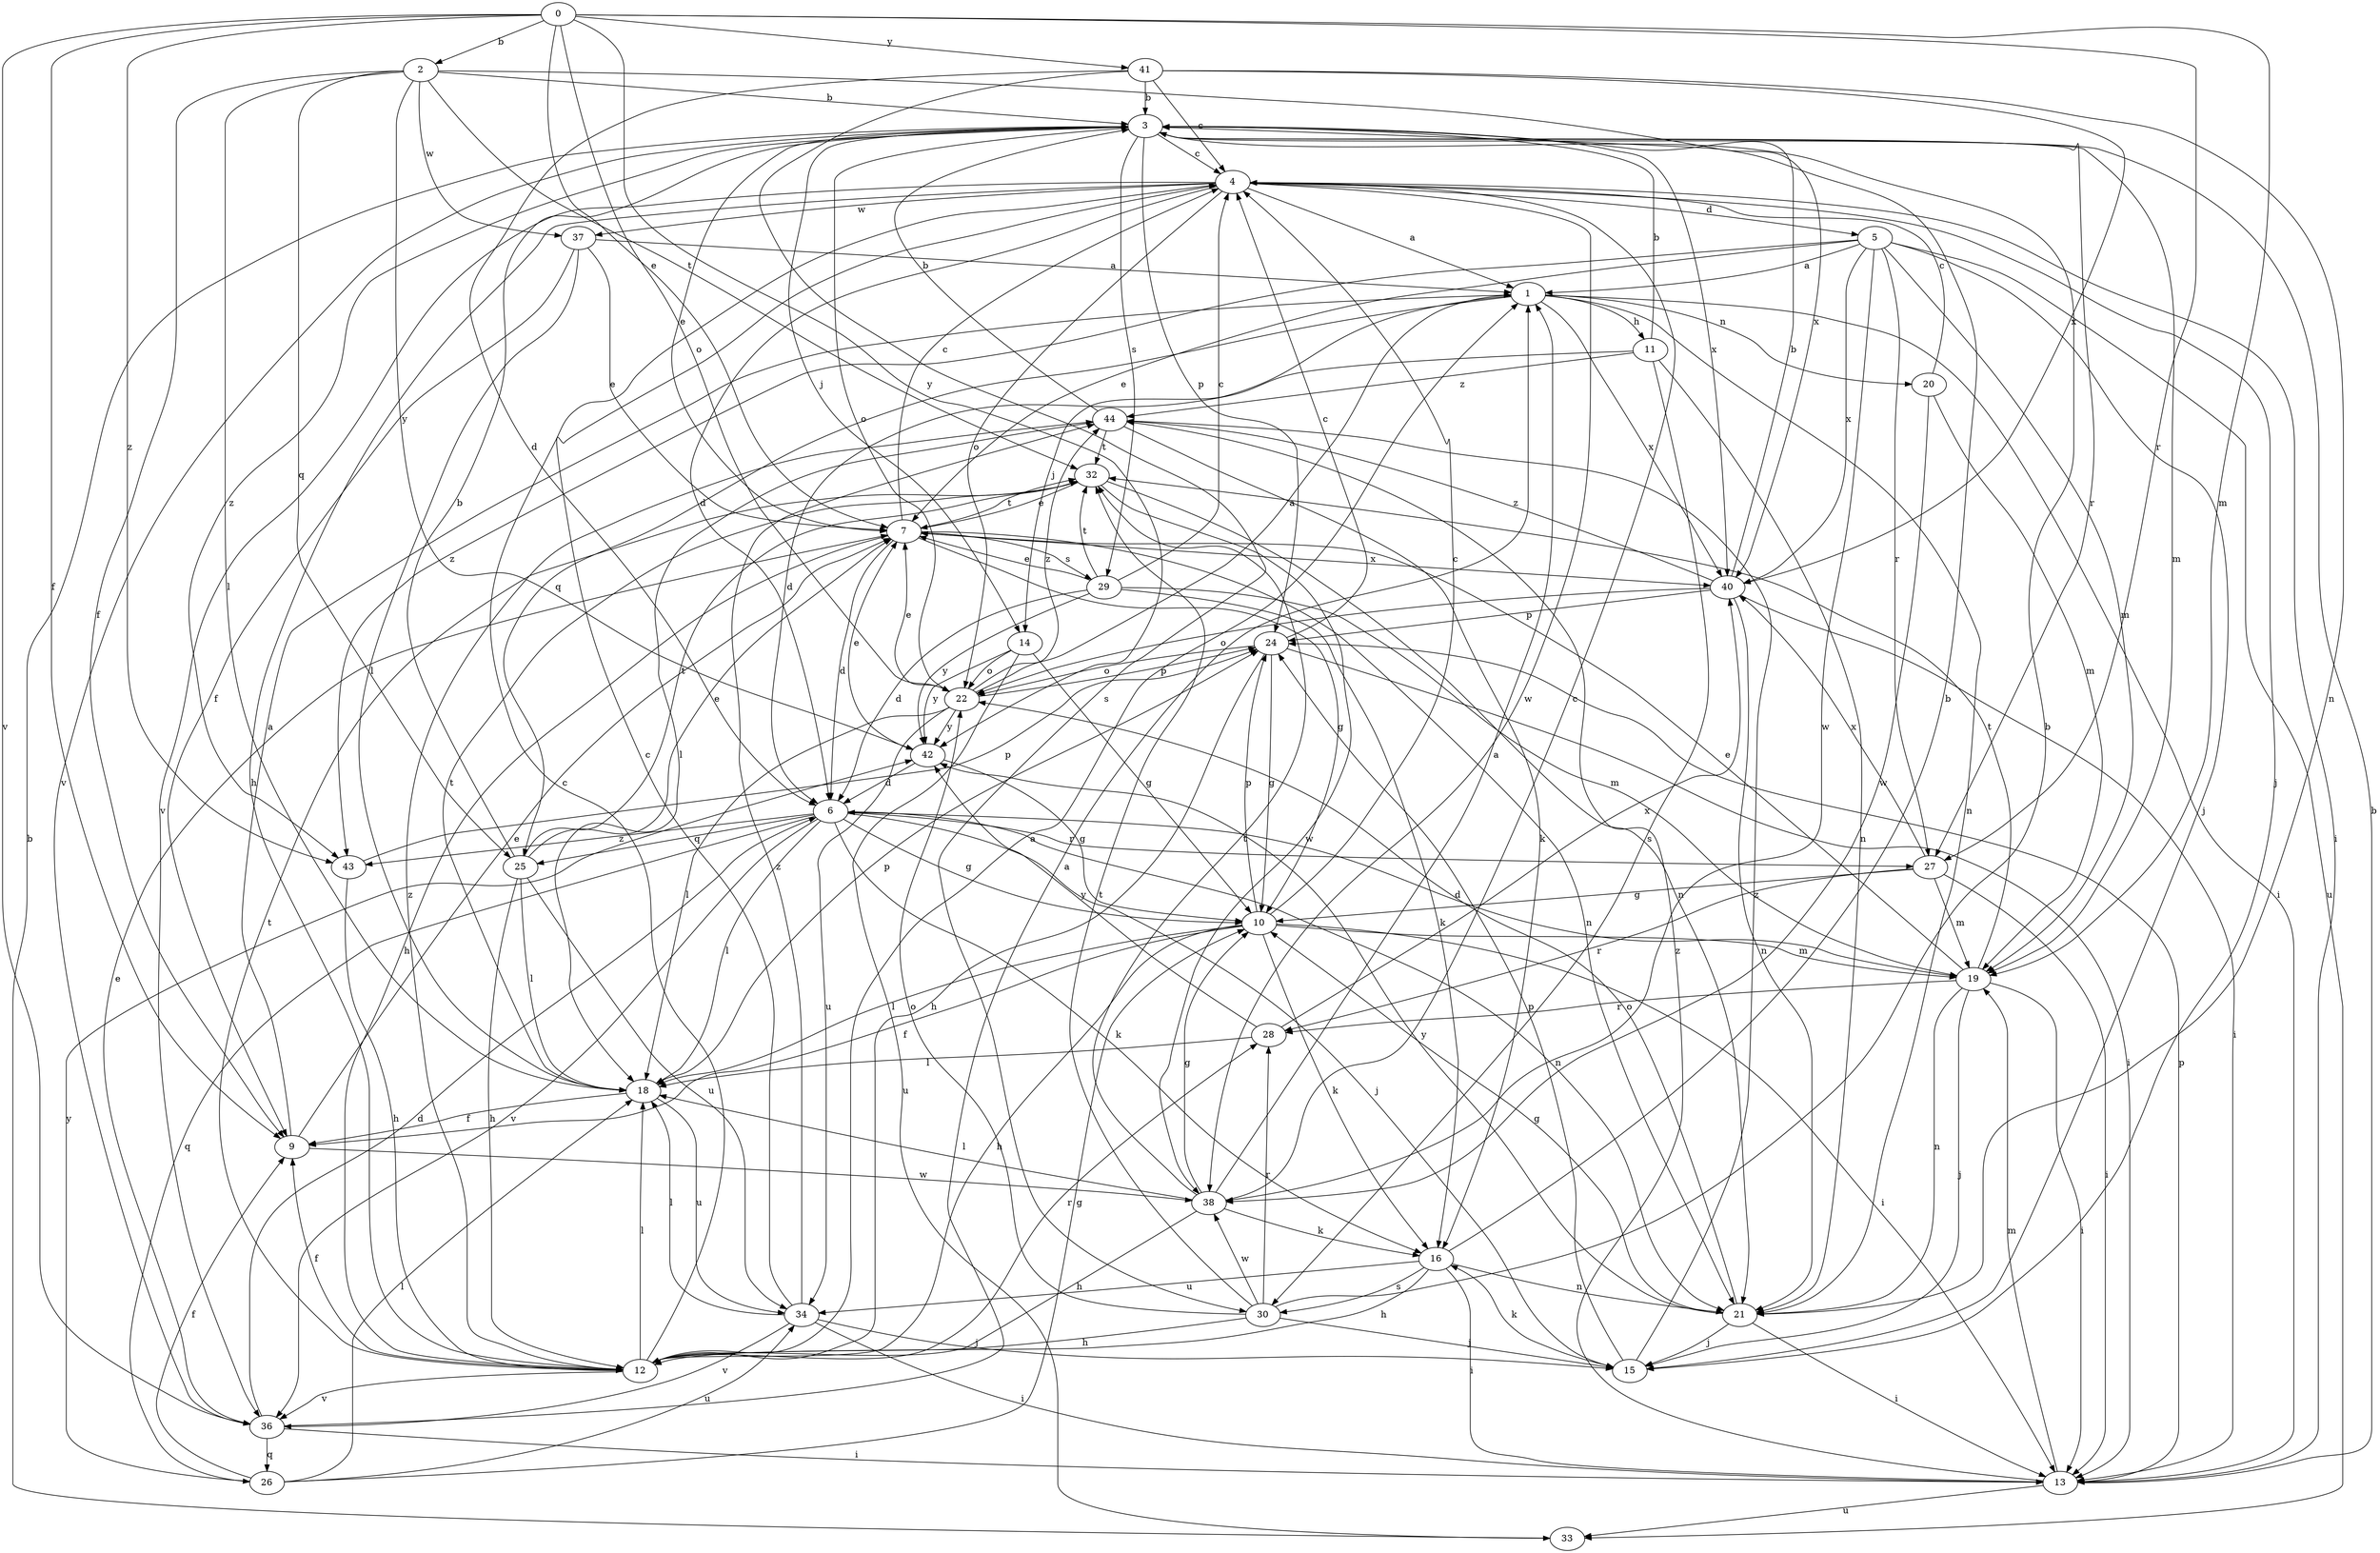strict digraph  {
0;
1;
2;
3;
4;
5;
6;
7;
9;
10;
11;
12;
13;
14;
15;
16;
18;
19;
20;
21;
22;
24;
25;
26;
27;
28;
29;
30;
32;
33;
34;
36;
37;
38;
40;
41;
42;
43;
44;
0 -> 2  [label=b];
0 -> 7  [label=e];
0 -> 9  [label=f];
0 -> 19  [label=m];
0 -> 22  [label=o];
0 -> 27  [label=r];
0 -> 36  [label=v];
0 -> 41  [label=y];
0 -> 42  [label=y];
0 -> 43  [label=z];
1 -> 11  [label=h];
1 -> 13  [label=i];
1 -> 14  [label=j];
1 -> 20  [label=n];
1 -> 21  [label=n];
1 -> 25  [label=q];
1 -> 40  [label=x];
2 -> 3  [label=b];
2 -> 9  [label=f];
2 -> 18  [label=l];
2 -> 25  [label=q];
2 -> 32  [label=t];
2 -> 37  [label=w];
2 -> 40  [label=x];
2 -> 42  [label=y];
3 -> 4  [label=c];
3 -> 7  [label=e];
3 -> 14  [label=j];
3 -> 19  [label=m];
3 -> 22  [label=o];
3 -> 24  [label=p];
3 -> 27  [label=r];
3 -> 29  [label=s];
3 -> 36  [label=v];
3 -> 40  [label=x];
3 -> 43  [label=z];
4 -> 1  [label=a];
4 -> 5  [label=d];
4 -> 6  [label=d];
4 -> 12  [label=h];
4 -> 13  [label=i];
4 -> 15  [label=j];
4 -> 22  [label=o];
4 -> 36  [label=v];
4 -> 37  [label=w];
4 -> 38  [label=w];
5 -> 1  [label=a];
5 -> 7  [label=e];
5 -> 15  [label=j];
5 -> 19  [label=m];
5 -> 27  [label=r];
5 -> 33  [label=u];
5 -> 38  [label=w];
5 -> 40  [label=x];
5 -> 43  [label=z];
6 -> 10  [label=g];
6 -> 15  [label=j];
6 -> 16  [label=k];
6 -> 18  [label=l];
6 -> 21  [label=n];
6 -> 25  [label=q];
6 -> 26  [label=q];
6 -> 27  [label=r];
6 -> 36  [label=v];
6 -> 43  [label=z];
7 -> 4  [label=c];
7 -> 6  [label=d];
7 -> 10  [label=g];
7 -> 12  [label=h];
7 -> 21  [label=n];
7 -> 29  [label=s];
7 -> 32  [label=t];
7 -> 40  [label=x];
9 -> 1  [label=a];
9 -> 7  [label=e];
9 -> 38  [label=w];
10 -> 4  [label=c];
10 -> 9  [label=f];
10 -> 12  [label=h];
10 -> 13  [label=i];
10 -> 16  [label=k];
10 -> 18  [label=l];
10 -> 19  [label=m];
10 -> 24  [label=p];
11 -> 3  [label=b];
11 -> 6  [label=d];
11 -> 21  [label=n];
11 -> 30  [label=s];
11 -> 44  [label=z];
12 -> 1  [label=a];
12 -> 4  [label=c];
12 -> 9  [label=f];
12 -> 18  [label=l];
12 -> 28  [label=r];
12 -> 32  [label=t];
12 -> 36  [label=v];
12 -> 44  [label=z];
13 -> 3  [label=b];
13 -> 19  [label=m];
13 -> 24  [label=p];
13 -> 33  [label=u];
13 -> 44  [label=z];
14 -> 10  [label=g];
14 -> 22  [label=o];
14 -> 33  [label=u];
14 -> 42  [label=y];
15 -> 16  [label=k];
15 -> 24  [label=p];
15 -> 44  [label=z];
16 -> 3  [label=b];
16 -> 12  [label=h];
16 -> 13  [label=i];
16 -> 21  [label=n];
16 -> 30  [label=s];
16 -> 34  [label=u];
18 -> 9  [label=f];
18 -> 24  [label=p];
18 -> 32  [label=t];
18 -> 34  [label=u];
19 -> 6  [label=d];
19 -> 7  [label=e];
19 -> 13  [label=i];
19 -> 15  [label=j];
19 -> 21  [label=n];
19 -> 28  [label=r];
19 -> 32  [label=t];
20 -> 4  [label=c];
20 -> 19  [label=m];
20 -> 38  [label=w];
21 -> 10  [label=g];
21 -> 13  [label=i];
21 -> 15  [label=j];
21 -> 22  [label=o];
21 -> 42  [label=y];
22 -> 1  [label=a];
22 -> 7  [label=e];
22 -> 18  [label=l];
22 -> 24  [label=p];
22 -> 34  [label=u];
22 -> 42  [label=y];
22 -> 44  [label=z];
24 -> 4  [label=c];
24 -> 10  [label=g];
24 -> 12  [label=h];
24 -> 13  [label=i];
24 -> 22  [label=o];
25 -> 3  [label=b];
25 -> 7  [label=e];
25 -> 12  [label=h];
25 -> 18  [label=l];
25 -> 32  [label=t];
25 -> 34  [label=u];
26 -> 9  [label=f];
26 -> 10  [label=g];
26 -> 18  [label=l];
26 -> 34  [label=u];
26 -> 42  [label=y];
27 -> 10  [label=g];
27 -> 13  [label=i];
27 -> 19  [label=m];
27 -> 28  [label=r];
27 -> 40  [label=x];
28 -> 18  [label=l];
28 -> 40  [label=x];
28 -> 42  [label=y];
29 -> 4  [label=c];
29 -> 6  [label=d];
29 -> 7  [label=e];
29 -> 16  [label=k];
29 -> 19  [label=m];
29 -> 32  [label=t];
29 -> 42  [label=y];
30 -> 3  [label=b];
30 -> 12  [label=h];
30 -> 15  [label=j];
30 -> 22  [label=o];
30 -> 28  [label=r];
30 -> 32  [label=t];
30 -> 38  [label=w];
32 -> 7  [label=e];
32 -> 21  [label=n];
32 -> 38  [label=w];
33 -> 3  [label=b];
34 -> 4  [label=c];
34 -> 13  [label=i];
34 -> 15  [label=j];
34 -> 18  [label=l];
34 -> 36  [label=v];
34 -> 44  [label=z];
36 -> 1  [label=a];
36 -> 6  [label=d];
36 -> 7  [label=e];
36 -> 13  [label=i];
36 -> 26  [label=q];
37 -> 1  [label=a];
37 -> 7  [label=e];
37 -> 9  [label=f];
37 -> 18  [label=l];
38 -> 1  [label=a];
38 -> 4  [label=c];
38 -> 10  [label=g];
38 -> 12  [label=h];
38 -> 16  [label=k];
38 -> 18  [label=l];
38 -> 32  [label=t];
40 -> 3  [label=b];
40 -> 13  [label=i];
40 -> 21  [label=n];
40 -> 22  [label=o];
40 -> 24  [label=p];
40 -> 44  [label=z];
41 -> 3  [label=b];
41 -> 4  [label=c];
41 -> 6  [label=d];
41 -> 21  [label=n];
41 -> 30  [label=s];
41 -> 40  [label=x];
42 -> 6  [label=d];
42 -> 7  [label=e];
42 -> 10  [label=g];
43 -> 12  [label=h];
43 -> 24  [label=p];
44 -> 3  [label=b];
44 -> 16  [label=k];
44 -> 18  [label=l];
44 -> 32  [label=t];
}
